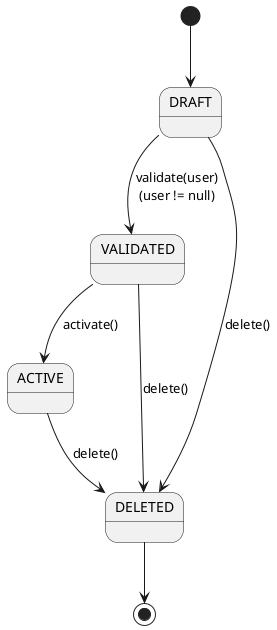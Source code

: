 @startuml
[*] --> DRAFT

DRAFT --> VALIDATED : validate(user)\n(user != null)
VALIDATED --> ACTIVE : activate()
DRAFT --> DELETED : delete()
VALIDATED --> DELETED : delete()
ACTIVE --> DELETED : delete()

DELETED --> [*]

@enduml